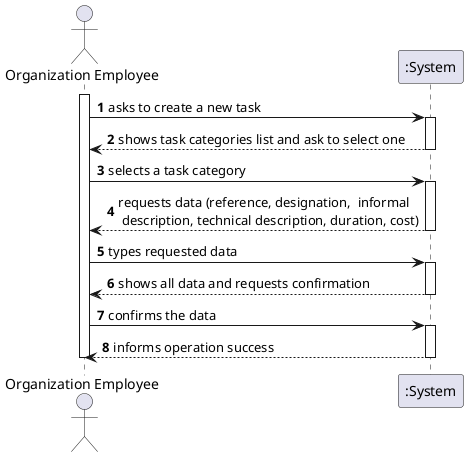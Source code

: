 @startuml
autonumber
actor "Organization Employee" as OE

activate OE
OE -> ":System" : asks to create a new task
activate ":System"
":System" --> OE : shows task categories list and ask to select one
deactivate ":System"

OE -> ":System" : selects a task category
activate ":System"
":System" --> OE : requests data (reference, designation,  informal \n description, technical description, duration, cost)
deactivate ":System"

OE -> ":System" : types requested data
activate ":System"
":System" --> OE : shows all data and requests confirmation
deactivate ":System"

OE -> ":System" : confirms the data
activate ":System"
":System" --> OE : informs operation success
deactivate ":System"

deactivate OE

@enduml